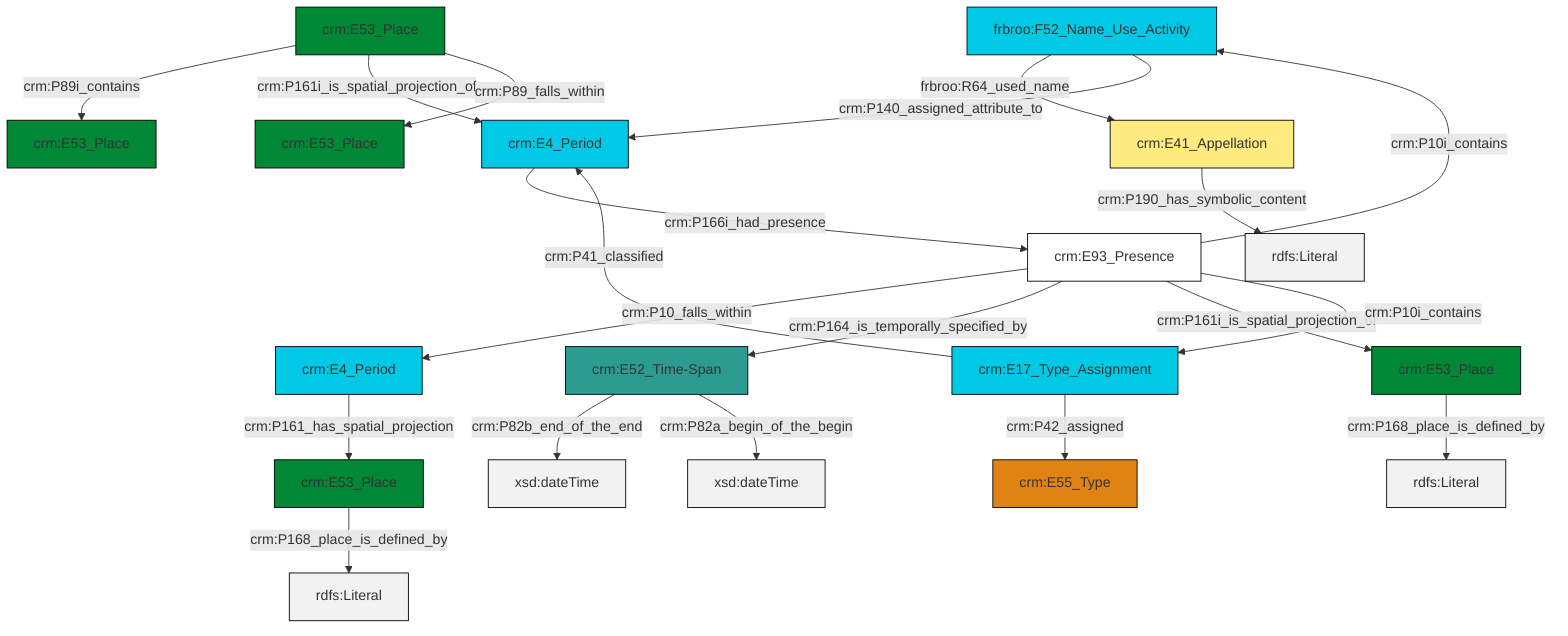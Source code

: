 graph TD
classDef Literal fill:#f2f2f2,stroke:#000000;
classDef CRM_Entity fill:#FFFFFF,stroke:#000000;
classDef Temporal_Entity fill:#00C9E6, stroke:#000000;
classDef Type fill:#E18312, stroke:#000000;
classDef Time-Span fill:#2C9C91, stroke:#000000;
classDef Appellation fill:#FFEB7F, stroke:#000000;
classDef Place fill:#008836, stroke:#000000;
classDef Persistent_Item fill:#B266B2, stroke:#000000;
classDef Conceptual_Object fill:#FFD700, stroke:#000000;
classDef Physical_Thing fill:#D2B48C, stroke:#000000;
classDef Actor fill:#f58aad, stroke:#000000;
classDef PC_Classes fill:#4ce600, stroke:#000000;
classDef Multi fill:#cccccc,stroke:#000000;

0["frbroo:F52_Name_Use_Activity"]:::Temporal_Entity -->|frbroo:R64_used_name| 1["crm:E41_Appellation"]:::Appellation
2["crm:E93_Presence"]:::CRM_Entity -->|crm:P10_falls_within| 3["crm:E4_Period"]:::Temporal_Entity
4["crm:E53_Place"]:::Place -->|crm:P89i_contains| 5["crm:E53_Place"]:::Place
6["crm:E52_Time-Span"]:::Time-Span -->|crm:P82b_end_of_the_end| 10[xsd:dateTime]:::Literal
15["crm:E53_Place"]:::Place -->|crm:P168_place_is_defined_by| 16[rdfs:Literal]:::Literal
17["crm:E53_Place"]:::Place -->|crm:P168_place_is_defined_by| 18[rdfs:Literal]:::Literal
3["crm:E4_Period"]:::Temporal_Entity -->|crm:P161_has_spatial_projection| 15["crm:E53_Place"]:::Place
2["crm:E93_Presence"]:::CRM_Entity -->|crm:P164_is_temporally_specified_by| 6["crm:E52_Time-Span"]:::Time-Span
8["crm:E17_Type_Assignment"]:::Temporal_Entity -->|crm:P41_classified| 19["crm:E4_Period"]:::Temporal_Entity
2["crm:E93_Presence"]:::CRM_Entity -->|crm:P161i_is_spatial_projection_of| 17["crm:E53_Place"]:::Place
6["crm:E52_Time-Span"]:::Time-Span -->|crm:P82a_begin_of_the_begin| 26[xsd:dateTime]:::Literal
4["crm:E53_Place"]:::Place -->|crm:P161i_is_spatial_projection_of| 19["crm:E4_Period"]:::Temporal_Entity
4["crm:E53_Place"]:::Place -->|crm:P89_falls_within| 21["crm:E53_Place"]:::Place
1["crm:E41_Appellation"]:::Appellation -->|crm:P190_has_symbolic_content| 28[rdfs:Literal]:::Literal
8["crm:E17_Type_Assignment"]:::Temporal_Entity -->|crm:P42_assigned| 24["crm:E55_Type"]:::Type
2["crm:E93_Presence"]:::CRM_Entity -->|crm:P10i_contains| 8["crm:E17_Type_Assignment"]:::Temporal_Entity
19["crm:E4_Period"]:::Temporal_Entity -->|crm:P166i_had_presence| 2["crm:E93_Presence"]:::CRM_Entity
2["crm:E93_Presence"]:::CRM_Entity -->|crm:P10i_contains| 0["frbroo:F52_Name_Use_Activity"]:::Temporal_Entity
0["frbroo:F52_Name_Use_Activity"]:::Temporal_Entity -->|crm:P140_assigned_attribute_to| 19["crm:E4_Period"]:::Temporal_Entity